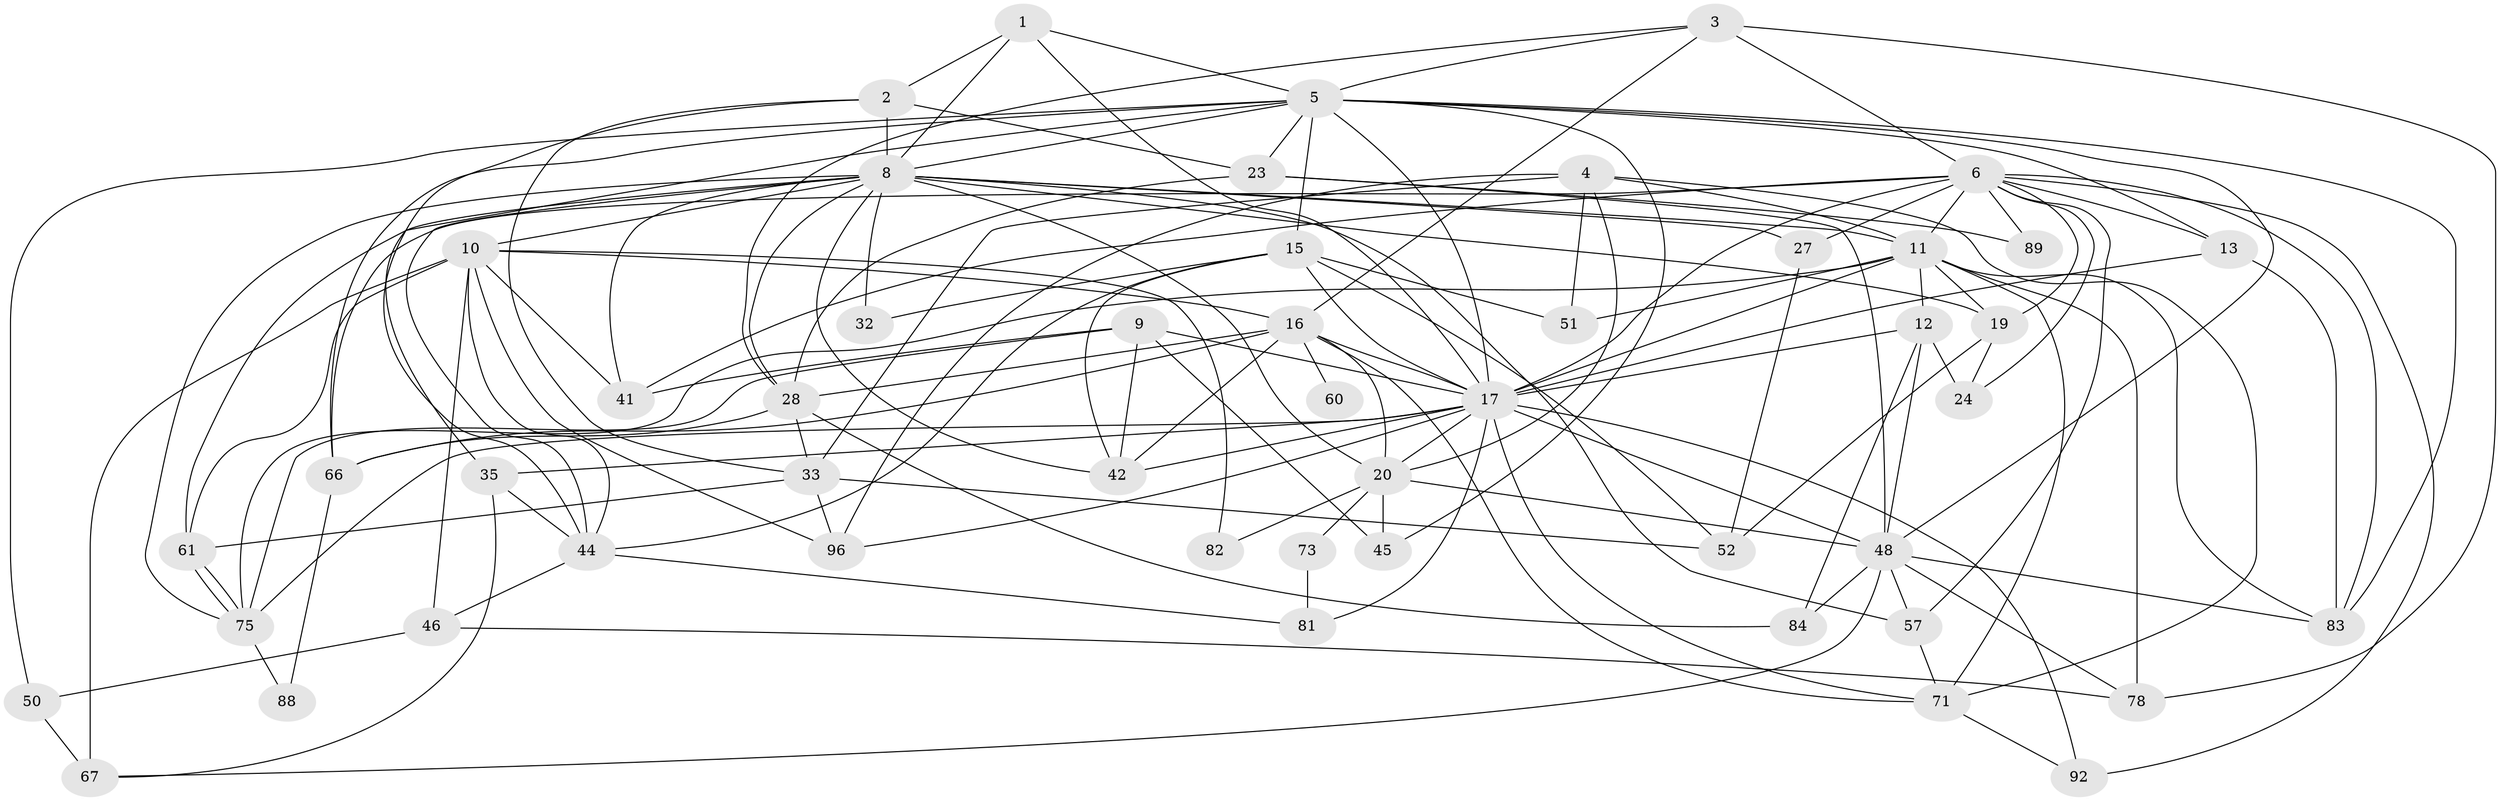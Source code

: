 // original degree distribution, {3: 0.3, 4: 0.28, 2: 0.13, 6: 0.1, 9: 0.01, 5: 0.14, 10: 0.01, 8: 0.02, 7: 0.01}
// Generated by graph-tools (version 1.1) at 2025/18/03/04/25 18:18:51]
// undirected, 50 vertices, 139 edges
graph export_dot {
graph [start="1"]
  node [color=gray90,style=filled];
  1 [super="+74"];
  2 [super="+97"];
  3 [super="+72"];
  4 [super="+98"];
  5 [super="+7+18"];
  6 [super="+36"];
  8 [super="+14+22+26"];
  9 [super="+30"];
  10 [super="+39+63+40"];
  11 [super="+47+38+68"];
  12;
  13;
  15 [super="+29+90"];
  16 [super="+43"];
  17 [super="+91+87+21"];
  19 [super="+94"];
  20 [super="+77+34"];
  23;
  24;
  27;
  28 [super="+55+70"];
  32;
  33 [super="+37"];
  35 [super="+65"];
  41;
  42 [super="+100"];
  44 [super="+53"];
  45;
  46;
  48 [super="+49+56"];
  50;
  51;
  52 [super="+79"];
  57 [super="+58"];
  60;
  61;
  66;
  67;
  71 [super="+99"];
  73;
  75 [super="+80"];
  78;
  81;
  82;
  83;
  84;
  88;
  89;
  92;
  96;
  1 -- 8;
  1 -- 5;
  1 -- 2;
  1 -- 17;
  2 -- 8;
  2 -- 23;
  2 -- 33;
  2 -- 44;
  3 -- 78;
  3 -- 16;
  3 -- 6 [weight=2];
  3 -- 5;
  3 -- 28;
  4 -- 51;
  4 -- 20;
  4 -- 96;
  4 -- 11;
  4 -- 71;
  4 -- 33;
  5 -- 23;
  5 -- 35;
  5 -- 15;
  5 -- 13;
  5 -- 50;
  5 -- 83;
  5 -- 45;
  5 -- 48;
  5 -- 66;
  5 -- 8;
  5 -- 17;
  6 -- 13;
  6 -- 57;
  6 -- 66;
  6 -- 41;
  6 -- 19;
  6 -- 83;
  6 -- 24;
  6 -- 89;
  6 -- 27;
  6 -- 92;
  6 -- 11;
  6 -- 17;
  8 -- 61;
  8 -- 41;
  8 -- 57 [weight=2];
  8 -- 20;
  8 -- 32;
  8 -- 11 [weight=2];
  8 -- 19;
  8 -- 27;
  8 -- 42;
  8 -- 75;
  8 -- 28;
  8 -- 10;
  8 -- 44;
  9 -- 45;
  9 -- 41;
  9 -- 42;
  9 -- 75;
  9 -- 17;
  10 -- 44;
  10 -- 16;
  10 -- 96;
  10 -- 82;
  10 -- 61;
  10 -- 46;
  10 -- 67 [weight=2];
  10 -- 41;
  11 -- 71;
  11 -- 12;
  11 -- 75;
  11 -- 78;
  11 -- 19;
  11 -- 17;
  11 -- 51;
  11 -- 83;
  12 -- 84;
  12 -- 24;
  12 -- 48;
  12 -- 17;
  13 -- 83;
  13 -- 17;
  15 -- 52;
  15 -- 32;
  15 -- 51;
  15 -- 42;
  15 -- 44;
  15 -- 17;
  16 -- 28 [weight=2];
  16 -- 66;
  16 -- 42;
  16 -- 60 [weight=2];
  16 -- 20;
  16 -- 17;
  16 -- 71;
  17 -- 92;
  17 -- 48 [weight=2];
  17 -- 71;
  17 -- 96;
  17 -- 35;
  17 -- 42;
  17 -- 75;
  17 -- 81;
  17 -- 20;
  19 -- 52;
  19 -- 24;
  20 -- 45;
  20 -- 48 [weight=2];
  20 -- 73;
  20 -- 82;
  23 -- 89;
  23 -- 48;
  23 -- 28;
  27 -- 52;
  28 -- 33;
  28 -- 66;
  28 -- 84;
  33 -- 96;
  33 -- 52;
  33 -- 61;
  35 -- 44;
  35 -- 67;
  44 -- 46;
  44 -- 81;
  46 -- 50;
  46 -- 78;
  48 -- 83;
  48 -- 84;
  48 -- 67;
  48 -- 57;
  48 -- 78;
  50 -- 67;
  57 -- 71;
  61 -- 75;
  61 -- 75;
  66 -- 88;
  71 -- 92;
  73 -- 81;
  75 -- 88;
}
